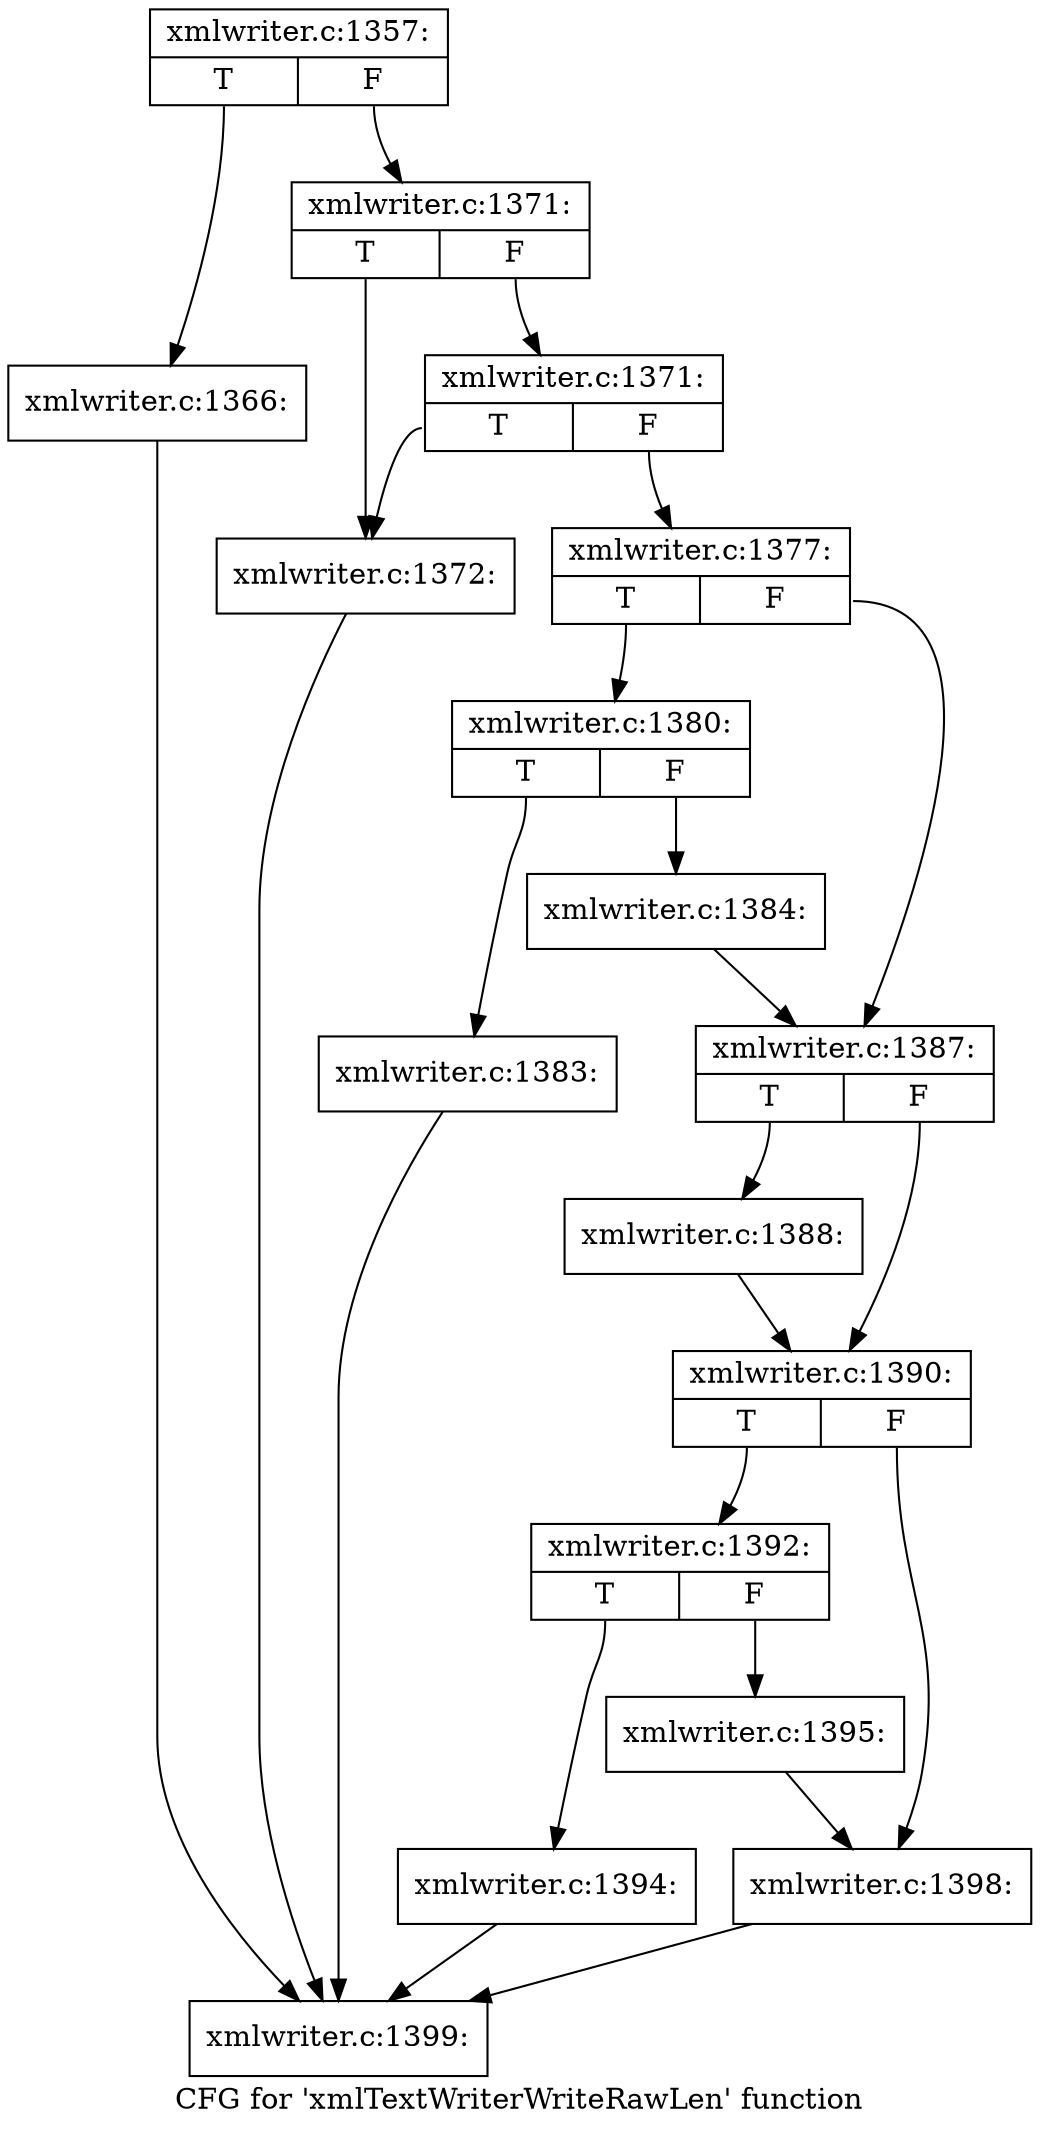digraph "CFG for 'xmlTextWriterWriteRawLen' function" {
	label="CFG for 'xmlTextWriterWriteRawLen' function";

	Node0x3f92df0 [shape=record,label="{xmlwriter.c:1357:|{<s0>T|<s1>F}}"];
	Node0x3f92df0:s0 -> Node0x3f41270;
	Node0x3f92df0:s1 -> Node0x3f412c0;
	Node0x3f41270 [shape=record,label="{xmlwriter.c:1366:}"];
	Node0x3f41270 -> Node0x3f916a0;
	Node0x3f412c0 [shape=record,label="{xmlwriter.c:1371:|{<s0>T|<s1>F}}"];
	Node0x3f412c0:s0 -> Node0x3f41b30;
	Node0x3f412c0:s1 -> Node0x3f41bd0;
	Node0x3f41bd0 [shape=record,label="{xmlwriter.c:1371:|{<s0>T|<s1>F}}"];
	Node0x3f41bd0:s0 -> Node0x3f41b30;
	Node0x3f41bd0:s1 -> Node0x3f41b80;
	Node0x3f41b30 [shape=record,label="{xmlwriter.c:1372:}"];
	Node0x3f41b30 -> Node0x3f916a0;
	Node0x3f41b80 [shape=record,label="{xmlwriter.c:1377:|{<s0>T|<s1>F}}"];
	Node0x3f41b80:s0 -> Node0x3f981c0;
	Node0x3f41b80:s1 -> Node0x3f98210;
	Node0x3f981c0 [shape=record,label="{xmlwriter.c:1380:|{<s0>T|<s1>F}}"];
	Node0x3f981c0:s0 -> Node0x3f990d0;
	Node0x3f981c0:s1 -> Node0x3f99400;
	Node0x3f990d0 [shape=record,label="{xmlwriter.c:1383:}"];
	Node0x3f990d0 -> Node0x3f916a0;
	Node0x3f99400 [shape=record,label="{xmlwriter.c:1384:}"];
	Node0x3f99400 -> Node0x3f98210;
	Node0x3f98210 [shape=record,label="{xmlwriter.c:1387:|{<s0>T|<s1>F}}"];
	Node0x3f98210:s0 -> Node0x3f999e0;
	Node0x3f98210:s1 -> Node0x3f99a30;
	Node0x3f999e0 [shape=record,label="{xmlwriter.c:1388:}"];
	Node0x3f999e0 -> Node0x3f99a30;
	Node0x3f99a30 [shape=record,label="{xmlwriter.c:1390:|{<s0>T|<s1>F}}"];
	Node0x3f99a30:s0 -> Node0x3f9a080;
	Node0x3f99a30:s1 -> Node0x3f9a0d0;
	Node0x3f9a080 [shape=record,label="{xmlwriter.c:1392:|{<s0>T|<s1>F}}"];
	Node0x3f9a080:s0 -> Node0x3f9a890;
	Node0x3f9a080:s1 -> Node0x3f9a8e0;
	Node0x3f9a890 [shape=record,label="{xmlwriter.c:1394:}"];
	Node0x3f9a890 -> Node0x3f916a0;
	Node0x3f9a8e0 [shape=record,label="{xmlwriter.c:1395:}"];
	Node0x3f9a8e0 -> Node0x3f9a0d0;
	Node0x3f9a0d0 [shape=record,label="{xmlwriter.c:1398:}"];
	Node0x3f9a0d0 -> Node0x3f916a0;
	Node0x3f916a0 [shape=record,label="{xmlwriter.c:1399:}"];
}
